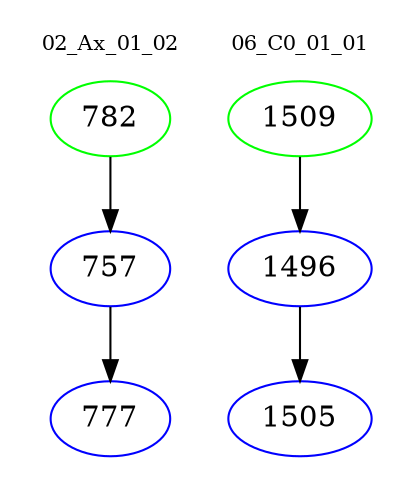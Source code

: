 digraph{
subgraph cluster_0 {
color = white
label = "02_Ax_01_02";
fontsize=10;
T0_782 [label="782", color="green"]
T0_782 -> T0_757 [color="black"]
T0_757 [label="757", color="blue"]
T0_757 -> T0_777 [color="black"]
T0_777 [label="777", color="blue"]
}
subgraph cluster_1 {
color = white
label = "06_C0_01_01";
fontsize=10;
T1_1509 [label="1509", color="green"]
T1_1509 -> T1_1496 [color="black"]
T1_1496 [label="1496", color="blue"]
T1_1496 -> T1_1505 [color="black"]
T1_1505 [label="1505", color="blue"]
}
}
